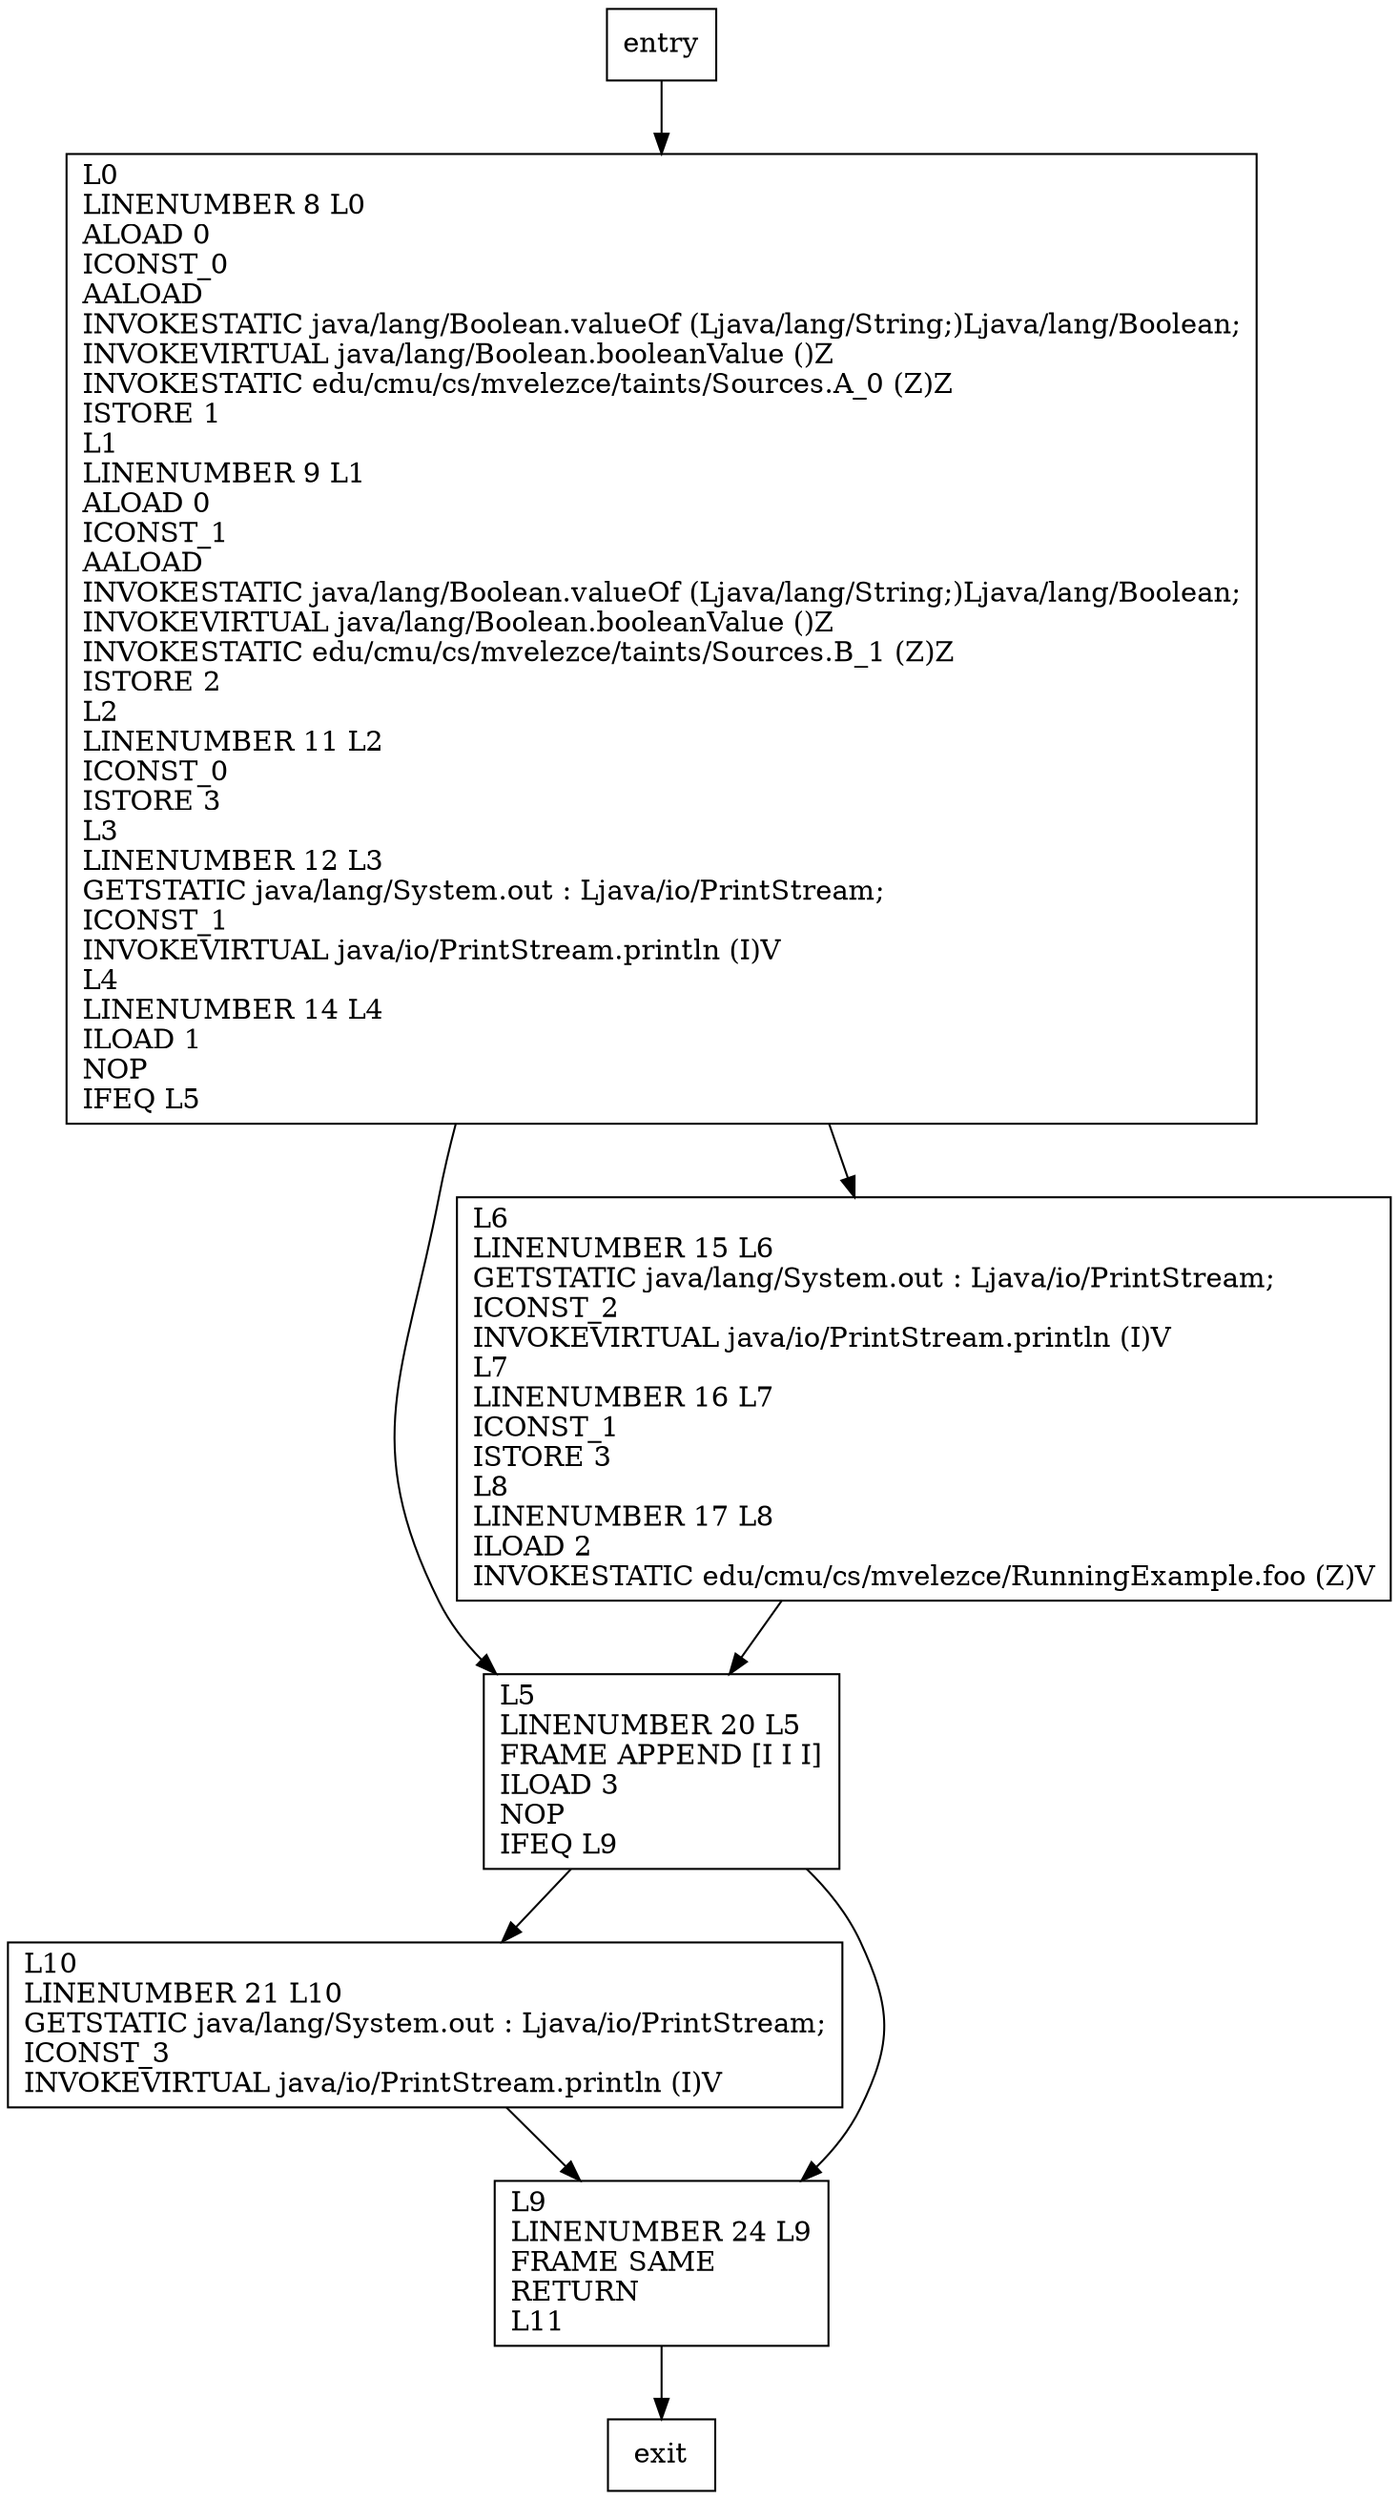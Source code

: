 digraph main {
node [shape=record];
100555887 [label="L10\lLINENUMBER 21 L10\lGETSTATIC java/lang/System.out : Ljava/io/PrintStream;\lICONST_3\lINVOKEVIRTUAL java/io/PrintStream.println (I)V\l"];
1870252780 [label="L0\lLINENUMBER 8 L0\lALOAD 0\lICONST_0\lAALOAD\lINVOKESTATIC java/lang/Boolean.valueOf (Ljava/lang/String;)Ljava/lang/Boolean;\lINVOKEVIRTUAL java/lang/Boolean.booleanValue ()Z\lINVOKESTATIC edu/cmu/cs/mvelezce/taints/Sources.A_0 (Z)Z\lISTORE 1\lL1\lLINENUMBER 9 L1\lALOAD 0\lICONST_1\lAALOAD\lINVOKESTATIC java/lang/Boolean.valueOf (Ljava/lang/String;)Ljava/lang/Boolean;\lINVOKEVIRTUAL java/lang/Boolean.booleanValue ()Z\lINVOKESTATIC edu/cmu/cs/mvelezce/taints/Sources.B_1 (Z)Z\lISTORE 2\lL2\lLINENUMBER 11 L2\lICONST_0\lISTORE 3\lL3\lLINENUMBER 12 L3\lGETSTATIC java/lang/System.out : Ljava/io/PrintStream;\lICONST_1\lINVOKEVIRTUAL java/io/PrintStream.println (I)V\lL4\lLINENUMBER 14 L4\lILOAD 1\lNOP\lIFEQ L5\l"];
611437735 [label="L9\lLINENUMBER 24 L9\lFRAME SAME\lRETURN\lL11\l"];
1729199940 [label="L5\lLINENUMBER 20 L5\lFRAME APPEND [I I I]\lILOAD 3\lNOP\lIFEQ L9\l"];
97730845 [label="L6\lLINENUMBER 15 L6\lGETSTATIC java/lang/System.out : Ljava/io/PrintStream;\lICONST_2\lINVOKEVIRTUAL java/io/PrintStream.println (I)V\lL7\lLINENUMBER 16 L7\lICONST_1\lISTORE 3\lL8\lLINENUMBER 17 L8\lILOAD 2\lINVOKESTATIC edu/cmu/cs/mvelezce/RunningExample.foo (Z)V\l"];
entry;
exit;
entry -> 1870252780;
100555887 -> 611437735;
1870252780 -> 1729199940;
1870252780 -> 97730845;
611437735 -> exit;
1729199940 -> 100555887;
1729199940 -> 611437735;
97730845 -> 1729199940;
}
